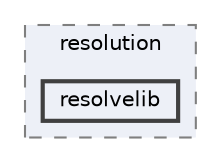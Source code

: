 digraph "C:/Users/LukeMabie/documents/Development/Password_Saver_Using_Django-master/venv/Lib/site-packages/pip/_internal/resolution/resolvelib"
{
 // LATEX_PDF_SIZE
  bgcolor="transparent";
  edge [fontname=Helvetica,fontsize=10,labelfontname=Helvetica,labelfontsize=10];
  node [fontname=Helvetica,fontsize=10,shape=box,height=0.2,width=0.4];
  compound=true
  subgraph clusterdir_585fcda6c69825be57d0819f4f7c0882 {
    graph [ bgcolor="#edf0f7", pencolor="grey50", label="resolution", fontname=Helvetica,fontsize=10 style="filled,dashed", URL="dir_585fcda6c69825be57d0819f4f7c0882.html",tooltip=""]
  dir_ad4daf14082f08c0bb11be1bbac742f7 [label="resolvelib", fillcolor="#edf0f7", color="grey25", style="filled,bold", URL="dir_ad4daf14082f08c0bb11be1bbac742f7.html",tooltip=""];
  }
}
